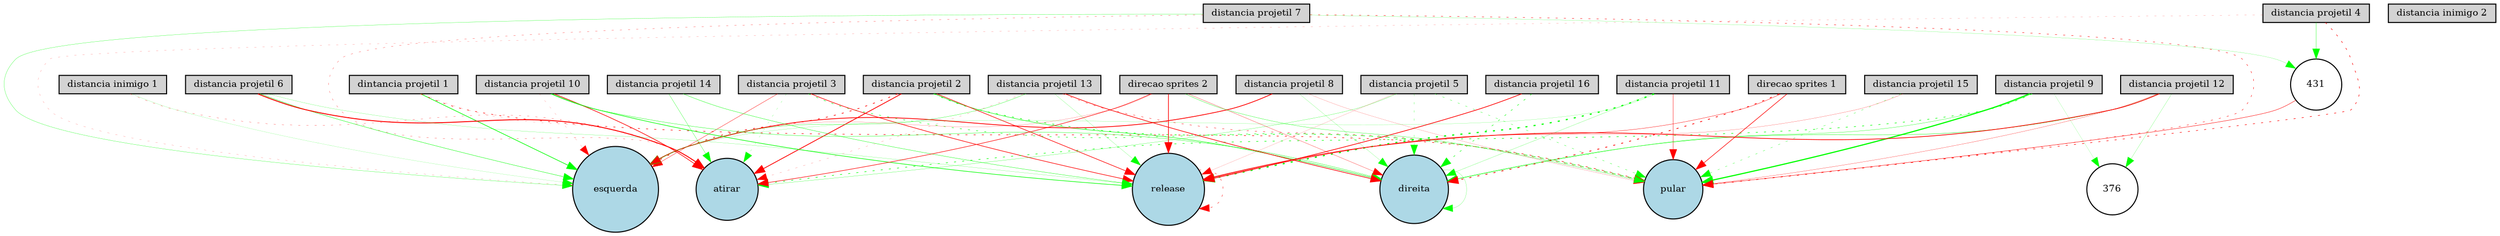 digraph {
	node [fontsize=9 height=0.2 shape=circle width=0.2]
	"dintancia projetil 1" [fillcolor=lightgray shape=box style=filled]
	"distancia projetil 2" [fillcolor=lightgray shape=box style=filled]
	"distancia projetil 3" [fillcolor=lightgray shape=box style=filled]
	"distancia projetil 4" [fillcolor=lightgray shape=box style=filled]
	"distancia projetil 5" [fillcolor=lightgray shape=box style=filled]
	"distancia projetil 6" [fillcolor=lightgray shape=box style=filled]
	"distancia projetil 7" [fillcolor=lightgray shape=box style=filled]
	"distancia projetil 8" [fillcolor=lightgray shape=box style=filled]
	"distancia projetil 9" [fillcolor=lightgray shape=box style=filled]
	"distancia projetil 10" [fillcolor=lightgray shape=box style=filled]
	"distancia projetil 11" [fillcolor=lightgray shape=box style=filled]
	"distancia projetil 12" [fillcolor=lightgray shape=box style=filled]
	"distancia projetil 13" [fillcolor=lightgray shape=box style=filled]
	"distancia projetil 14" [fillcolor=lightgray shape=box style=filled]
	"distancia projetil 15" [fillcolor=lightgray shape=box style=filled]
	"distancia projetil 16" [fillcolor=lightgray shape=box style=filled]
	"distancia inimigo 1" [fillcolor=lightgray shape=box style=filled]
	"distancia inimigo 2" [fillcolor=lightgray shape=box style=filled]
	"direcao sprites 1" [fillcolor=lightgray shape=box style=filled]
	"direcao sprites 2" [fillcolor=lightgray shape=box style=filled]
	esquerda [fillcolor=lightblue style=filled]
	direita [fillcolor=lightblue style=filled]
	pular [fillcolor=lightblue style=filled]
	atirar [fillcolor=lightblue style=filled]
	release [fillcolor=lightblue style=filled]
	431 [fillcolor=white style=filled]
	376 [fillcolor=white style=filled]
	"direcao sprites 2" -> pular [color=green penwidth=0.254125670954 style=solid]
	"dintancia projetil 1" -> esquerda [color=green penwidth=0.596604830074 style=solid]
	431 -> pular [color=red penwidth=0.374254472805 style=solid]
	"distancia projetil 11" -> direita [color=green penwidth=0.156819741543 style=solid]
	"distancia inimigo 1" -> esquerda [color=green penwidth=0.101633398364 style=solid]
	"distancia projetil 9" -> pular [color=green penwidth=1.1230738294 style=solid]
	"distancia projetil 15" -> pular [color=green penwidth=0.253496058861 style=dotted]
	"distancia projetil 4" -> pular [color=red penwidth=0.493621018948 style=dotted]
	"distancia projetil 7" -> esquerda [color=green penwidth=0.215615902882 style=solid]
	"distancia projetil 13" -> atirar [color=red penwidth=0.134573345537 style=dotted]
	"distancia projetil 3" -> atirar [color=green penwidth=0.14444711957 style=dotted]
	"distancia projetil 8" -> direita [color=green penwidth=0.127007628276 style=solid]
	"distancia projetil 12" -> release [color=red penwidth=0.686484697185 style=solid]
	"direcao sprites 2" -> atirar [color=red penwidth=0.498269518841 style=solid]
	"distancia projetil 2" -> esquerda [color=red penwidth=0.631693807495 style=dotted]
	"distancia projetil 10" -> atirar [color=red penwidth=0.58851171613 style=solid]
	"distancia projetil 2" -> direita [color=green penwidth=0.439411434135 style=solid]
	"distancia projetil 5" -> direita [color=green penwidth=0.203631178249 style=dotted]
	"direcao sprites 1" -> pular [color=red penwidth=0.540876203761 style=solid]
	"distancia projetil 11" -> esquerda [color=green penwidth=0.124491075589 style=solid]
	"distancia projetil 16" -> release [color=red penwidth=0.662408872183 style=solid]
	"distancia inimigo 1" -> atirar [color=red penwidth=0.201545140997 style=dotted]
	"distancia projetil 7" -> 431 [color=green penwidth=0.135746269529 style=solid]
	release -> release [color=red penwidth=0.348030989472 style=dotted]
	"distancia projetil 12" -> direita [color=green penwidth=0.314085728714 style=solid]
	"distancia projetil 11" -> release [color=green penwidth=1.21001472085 style=dotted]
	"distancia projetil 10" -> release [color=green penwidth=0.560890594902 style=solid]
	"distancia projetil 13" -> pular [color=red penwidth=0.339994164079 style=dotted]
	"distancia projetil 5" -> release [color=red penwidth=0.102663559444 style=solid]
	"distancia projetil 8" -> pular [color=red penwidth=0.121561934682 style=solid]
	"distancia projetil 9" -> direita [color=green penwidth=0.254222055824 style=solid]
	"distancia projetil 3" -> pular [color=green penwidth=0.435226034176 style=dotted]
	"distancia projetil 7" -> atirar [color=red penwidth=0.209128207618 style=dotted]
	"distancia projetil 10" -> esquerda [color=red penwidth=0.107741174187 style=dotted]
	"distancia projetil 15" -> release [color=red penwidth=0.160150324126 style=solid]
	"distancia projetil 6" -> release [color=green penwidth=0.144723919525 style=solid]
	"direcao sprites 1" -> direita [color=red penwidth=0.719962853455 style=dotted]
	"dintancia projetil 1" -> pular [color=red penwidth=0.508979923525 style=dotted]
	"distancia projetil 14" -> atirar [color=green penwidth=0.237959822809 style=solid]
	"direcao sprites 2" -> esquerda [color=red penwidth=0.137865385014 style=solid]
	"distancia projetil 12" -> pular [color=red penwidth=0.209296801106 style=solid]
	"distancia projetil 2" -> pular [color=green penwidth=0.551900466023 style=dotted]
	"distancia projetil 16" -> direita [color=green penwidth=0.429959228129 style=dotted]
	"direcao sprites 2" -> release [color=red penwidth=0.6609704517 style=solid]
	"distancia projetil 4" -> esquerda [color=red penwidth=0.123162971218 style=dotted]
	"distancia projetil 7" -> pular [color=red penwidth=0.374362635064 style=dotted]
	"distancia projetil 10" -> direita [color=green penwidth=0.293213042019 style=solid]
	"distancia projetil 13" -> direita [color=red penwidth=0.606200756164 style=solid]
	"distancia projetil 9" -> 376 [color=green penwidth=0.106782578704 style=solid]
	"distancia projetil 5" -> atirar [color=green penwidth=0.194654198178 style=solid]
	"direcao sprites 2" -> direita [color=red penwidth=0.223372634381 style=solid]
	"distancia projetil 12" -> 376 [color=green penwidth=0.145430133126 style=solid]
	"dintancia projetil 1" -> atirar [color=red penwidth=0.118753126217 style=dotted]
	"direcao sprites 1" -> release [color=red penwidth=0.31102197054 style=solid]
	"distancia projetil 11" -> pular [color=red penwidth=0.339863906701 style=solid]
	"distancia projetil 14" -> release [color=green penwidth=0.306927718774 style=solid]
	"distancia projetil 3" -> esquerda [color=red penwidth=0.310472693553 style=solid]
	direita -> direita [color=green penwidth=0.153746787228 style=solid]
	"distancia projetil 2" -> atirar [color=red penwidth=0.737750544843 style=solid]
	"distancia projetil 4" -> 431 [color=green penwidth=0.287072178472 style=solid]
	"distancia projetil 9" -> atirar [color=green penwidth=0.525327605113 style=dotted]
	"distancia projetil 13" -> release [color=green penwidth=0.137104910036 style=solid]
	"distancia projetil 6" -> atirar [color=red penwidth=0.884468841623 style=solid]
	"distancia projetil 6" -> esquerda [color=green penwidth=0.352059300762 style=solid]
	"distancia projetil 13" -> esquerda [color=green penwidth=0.246892423864 style=solid]
	"distancia projetil 2" -> release [color=red penwidth=0.556306856412 style=solid]
	"distancia projetil 3" -> release [color=red penwidth=0.560353725047 style=solid]
	"distancia projetil 8" -> esquerda [color=red penwidth=0.737761362763 style=solid]
	"distancia projetil 5" -> pular [color=green penwidth=0.26855575095 style=dotted]
}
